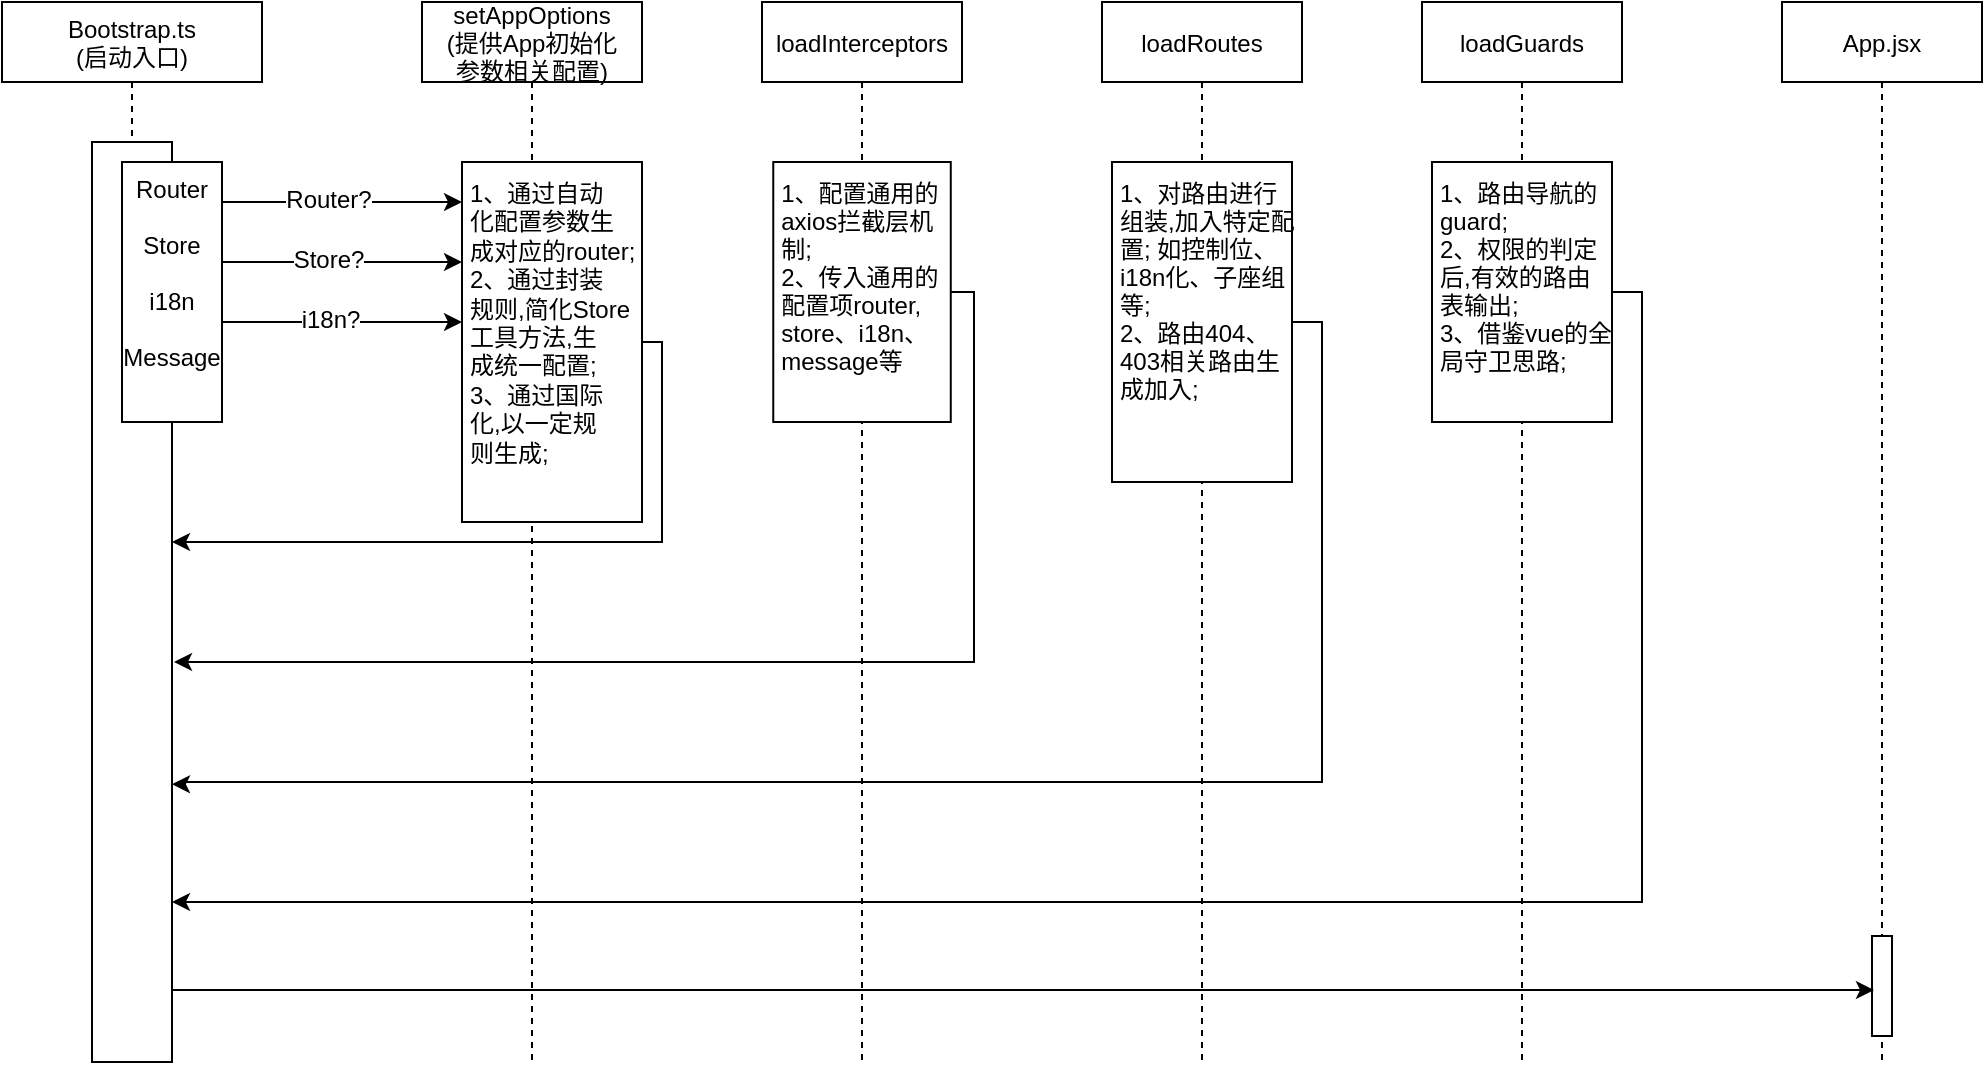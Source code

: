 <mxfile version="14.7.6" type="github">
  <diagram id="kgpKYQtTHZ0yAKxKKP6v" name="Page-1">
    <mxGraphModel dx="1426" dy="845" grid="1" gridSize="10" guides="1" tooltips="1" connect="1" arrows="1" fold="1" page="0" pageScale="1" pageWidth="850" pageHeight="1100" math="0" shadow="0">
      <root>
        <mxCell id="0" />
        <mxCell id="1" parent="0" />
        <mxCell id="3nuBFxr9cyL0pnOWT2aG-1" value="Bootstrap.ts&#xa;(启动入口)" style="shape=umlLifeline;perimeter=lifelinePerimeter;container=1;collapsible=0;recursiveResize=0;rounded=0;shadow=0;strokeWidth=1;" parent="1" vertex="1">
          <mxGeometry x="90" y="80" width="130" height="530" as="geometry" />
        </mxCell>
        <mxCell id="3nuBFxr9cyL0pnOWT2aG-2" value="" style="points=[];perimeter=orthogonalPerimeter;rounded=0;shadow=0;strokeWidth=1;" parent="3nuBFxr9cyL0pnOWT2aG-1" vertex="1">
          <mxGeometry x="45" y="70" width="40" height="460" as="geometry" />
        </mxCell>
        <mxCell id="3nuBFxr9cyL0pnOWT2aG-4" value="Router&#xa;&#xa;Store&#xa;&#xa;i18n&#xa;&#xa;Message" style="points=[];perimeter=orthogonalPerimeter;rounded=0;shadow=0;strokeWidth=1;verticalAlign=top;" parent="3nuBFxr9cyL0pnOWT2aG-1" vertex="1">
          <mxGeometry x="60" y="80" width="50" height="130" as="geometry" />
        </mxCell>
        <mxCell id="3nuBFxr9cyL0pnOWT2aG-5" value="setAppOptions&#xa;(提供App初始化&#xa;参数相关配置)" style="shape=umlLifeline;perimeter=lifelinePerimeter;container=1;collapsible=0;recursiveResize=0;rounded=0;shadow=0;strokeWidth=1;" parent="1" vertex="1">
          <mxGeometry x="300" y="80" width="110" height="530" as="geometry" />
        </mxCell>
        <mxCell id="3nuBFxr9cyL0pnOWT2aG-6" value="1、通过自动&lt;br&gt;化配置参数生&lt;br&gt;成对应的router;&lt;br&gt;2、通过封装&lt;br&gt;规则,简化Store&lt;br&gt;工具方法,生&lt;br&gt;成统一配置;&lt;br&gt;3、通过国际&lt;br&gt;化,以一定规&lt;br&gt;则生成;&lt;br&gt;" style="points=[];perimeter=orthogonalPerimeter;rounded=0;shadow=0;strokeWidth=1;align=left;verticalAlign=top;whiteSpace=wrap;html=1;spacingLeft=2;spacingTop=2;spacingRight=2;" parent="3nuBFxr9cyL0pnOWT2aG-5" vertex="1">
          <mxGeometry x="20" y="80" width="90" height="180" as="geometry" />
        </mxCell>
        <mxCell id="53EMeyGauOTB7f6ot8U0-3" value="loadInterceptors" style="shape=umlLifeline;perimeter=lifelinePerimeter;container=1;collapsible=0;recursiveResize=0;rounded=0;shadow=0;strokeWidth=1;" vertex="1" parent="1">
          <mxGeometry x="470" y="80" width="100" height="530" as="geometry" />
        </mxCell>
        <mxCell id="53EMeyGauOTB7f6ot8U0-4" value="1、配置通用的&#xa;axios拦截层机&#xa;制;&#xa;2、传入通用的&#xa;配置项router,&#xa;store、i18n、&#xa;message等" style="points=[];perimeter=orthogonalPerimeter;rounded=0;shadow=0;strokeWidth=1;align=left;verticalAlign=top;spacingTop=2;spacingLeft=2;spacingRight=2;" vertex="1" parent="53EMeyGauOTB7f6ot8U0-3">
          <mxGeometry x="5.63" y="80" width="88.75" height="130" as="geometry" />
        </mxCell>
        <mxCell id="53EMeyGauOTB7f6ot8U0-5" value="loadRoutes" style="shape=umlLifeline;perimeter=lifelinePerimeter;container=1;collapsible=0;recursiveResize=0;rounded=0;shadow=0;strokeWidth=1;" vertex="1" parent="1">
          <mxGeometry x="640" y="80" width="100" height="530" as="geometry" />
        </mxCell>
        <mxCell id="53EMeyGauOTB7f6ot8U0-6" value="1、对路由进行&#xa;组装,加入特定配&#xa;置; 如控制位、&#xa;i18n化、子座组&#xa;等;&#xa;2、路由404、&#xa;403相关路由生&#xa;成加入;" style="points=[];perimeter=orthogonalPerimeter;rounded=0;shadow=0;strokeWidth=1;align=left;verticalAlign=top;spacingTop=2;spacingLeft=2;spacingRight=2;" vertex="1" parent="53EMeyGauOTB7f6ot8U0-5">
          <mxGeometry x="5" y="80" width="90" height="160" as="geometry" />
        </mxCell>
        <mxCell id="53EMeyGauOTB7f6ot8U0-7" value="loadGuards" style="shape=umlLifeline;perimeter=lifelinePerimeter;container=1;collapsible=0;recursiveResize=0;rounded=0;shadow=0;strokeWidth=1;" vertex="1" parent="1">
          <mxGeometry x="800" y="80" width="100" height="530" as="geometry" />
        </mxCell>
        <mxCell id="53EMeyGauOTB7f6ot8U0-8" value="1、路由导航的&#xa;guard;&#xa;2、权限的判定&#xa;后,有效的路由&#xa;表输出;&#xa;3、借鉴vue的全&#xa;局守卫思路;" style="points=[];perimeter=orthogonalPerimeter;rounded=0;shadow=0;strokeWidth=1;align=left;verticalAlign=top;spacingTop=2;spacingLeft=2;spacingRight=2;" vertex="1" parent="53EMeyGauOTB7f6ot8U0-7">
          <mxGeometry x="5" y="80" width="90" height="130" as="geometry" />
        </mxCell>
        <mxCell id="53EMeyGauOTB7f6ot8U0-10" style="edgeStyle=orthogonalEdgeStyle;rounded=0;orthogonalLoop=1;jettySize=auto;html=1;" edge="1" parent="1" source="3nuBFxr9cyL0pnOWT2aG-4">
          <mxGeometry relative="1" as="geometry">
            <mxPoint x="320" y="180" as="targetPoint" />
            <Array as="points">
              <mxPoint x="270" y="180" />
              <mxPoint x="270" y="180" />
            </Array>
          </mxGeometry>
        </mxCell>
        <mxCell id="53EMeyGauOTB7f6ot8U0-11" value="&lt;span style=&quot;font-size: 12px&quot;&gt;Router?&lt;/span&gt;" style="edgeLabel;html=1;align=center;verticalAlign=middle;resizable=0;points=[];" vertex="1" connectable="0" parent="53EMeyGauOTB7f6ot8U0-10">
          <mxGeometry x="-0.117" y="1" relative="1" as="geometry">
            <mxPoint as="offset" />
          </mxGeometry>
        </mxCell>
        <mxCell id="53EMeyGauOTB7f6ot8U0-12" style="edgeStyle=orthogonalEdgeStyle;rounded=0;orthogonalLoop=1;jettySize=auto;html=1;" edge="1" parent="1">
          <mxGeometry relative="1" as="geometry">
            <mxPoint x="200" y="210" as="sourcePoint" />
            <mxPoint x="320" y="210" as="targetPoint" />
            <Array as="points">
              <mxPoint x="270" y="210" />
              <mxPoint x="270" y="210" />
            </Array>
          </mxGeometry>
        </mxCell>
        <mxCell id="53EMeyGauOTB7f6ot8U0-13" value="&lt;span style=&quot;font-size: 12px&quot;&gt;Store?&lt;/span&gt;" style="edgeLabel;html=1;align=center;verticalAlign=middle;resizable=0;points=[];" vertex="1" connectable="0" parent="53EMeyGauOTB7f6ot8U0-12">
          <mxGeometry x="-0.117" y="1" relative="1" as="geometry">
            <mxPoint as="offset" />
          </mxGeometry>
        </mxCell>
        <mxCell id="53EMeyGauOTB7f6ot8U0-14" style="edgeStyle=orthogonalEdgeStyle;rounded=0;orthogonalLoop=1;jettySize=auto;html=1;" edge="1" parent="1">
          <mxGeometry relative="1" as="geometry">
            <mxPoint x="200" y="240" as="sourcePoint" />
            <mxPoint x="320" y="240" as="targetPoint" />
            <Array as="points">
              <mxPoint x="270" y="240" />
              <mxPoint x="270" y="240" />
            </Array>
          </mxGeometry>
        </mxCell>
        <mxCell id="53EMeyGauOTB7f6ot8U0-15" value="&lt;span style=&quot;font-size: 12px&quot;&gt;i18n?&lt;/span&gt;" style="edgeLabel;html=1;align=center;verticalAlign=middle;resizable=0;points=[];" vertex="1" connectable="0" parent="53EMeyGauOTB7f6ot8U0-14">
          <mxGeometry x="-0.117" y="1" relative="1" as="geometry">
            <mxPoint x="1" as="offset" />
          </mxGeometry>
        </mxCell>
        <mxCell id="53EMeyGauOTB7f6ot8U0-16" style="edgeStyle=orthogonalEdgeStyle;rounded=0;orthogonalLoop=1;jettySize=auto;html=1;jumpStyle=arc;" edge="1" parent="1" source="3nuBFxr9cyL0pnOWT2aG-6" target="3nuBFxr9cyL0pnOWT2aG-2">
          <mxGeometry relative="1" as="geometry">
            <Array as="points">
              <mxPoint x="420" y="250" />
              <mxPoint x="420" y="350" />
            </Array>
          </mxGeometry>
        </mxCell>
        <mxCell id="53EMeyGauOTB7f6ot8U0-17" style="edgeStyle=orthogonalEdgeStyle;rounded=0;jumpStyle=arc;orthogonalLoop=1;jettySize=auto;html=1;" edge="1" parent="1" source="53EMeyGauOTB7f6ot8U0-4">
          <mxGeometry relative="1" as="geometry">
            <mxPoint x="570" y="225" as="sourcePoint" />
            <mxPoint x="176" y="410" as="targetPoint" />
            <Array as="points">
              <mxPoint x="576" y="225" />
              <mxPoint x="576" y="410" />
              <mxPoint x="176" y="410" />
            </Array>
          </mxGeometry>
        </mxCell>
        <mxCell id="53EMeyGauOTB7f6ot8U0-19" style="edgeStyle=orthogonalEdgeStyle;rounded=0;jumpStyle=arc;orthogonalLoop=1;jettySize=auto;html=1;entryX=1;entryY=0.698;entryDx=0;entryDy=0;entryPerimeter=0;" edge="1" parent="1" source="53EMeyGauOTB7f6ot8U0-6" target="3nuBFxr9cyL0pnOWT2aG-2">
          <mxGeometry relative="1" as="geometry">
            <Array as="points">
              <mxPoint x="750" y="240" />
              <mxPoint x="750" y="470" />
              <mxPoint x="179" y="470" />
              <mxPoint x="179" y="471" />
            </Array>
          </mxGeometry>
        </mxCell>
        <mxCell id="53EMeyGauOTB7f6ot8U0-20" style="edgeStyle=orthogonalEdgeStyle;rounded=0;jumpStyle=arc;orthogonalLoop=1;jettySize=auto;html=1;entryX=1;entryY=0.826;entryDx=0;entryDy=0;entryPerimeter=0;" edge="1" parent="1" source="53EMeyGauOTB7f6ot8U0-8" target="3nuBFxr9cyL0pnOWT2aG-2">
          <mxGeometry relative="1" as="geometry">
            <Array as="points">
              <mxPoint x="910" y="225" />
              <mxPoint x="910" y="530" />
            </Array>
          </mxGeometry>
        </mxCell>
        <mxCell id="53EMeyGauOTB7f6ot8U0-21" value="App.jsx" style="shape=umlLifeline;perimeter=lifelinePerimeter;container=1;collapsible=0;recursiveResize=0;rounded=0;shadow=0;strokeWidth=1;" vertex="1" parent="1">
          <mxGeometry x="980" y="80" width="100" height="530" as="geometry" />
        </mxCell>
        <mxCell id="53EMeyGauOTB7f6ot8U0-22" value="" style="points=[];perimeter=orthogonalPerimeter;rounded=0;shadow=0;strokeWidth=1;align=left;verticalAlign=top;spacingTop=2;spacingLeft=2;spacingRight=2;" vertex="1" parent="53EMeyGauOTB7f6ot8U0-21">
          <mxGeometry x="45" y="467" width="10" height="50" as="geometry" />
        </mxCell>
        <mxCell id="53EMeyGauOTB7f6ot8U0-23" style="edgeStyle=orthogonalEdgeStyle;rounded=0;jumpStyle=arc;orthogonalLoop=1;jettySize=auto;html=1;entryX=0.1;entryY=0.54;entryDx=0;entryDy=0;entryPerimeter=0;" edge="1" parent="1" source="3nuBFxr9cyL0pnOWT2aG-2" target="53EMeyGauOTB7f6ot8U0-22">
          <mxGeometry relative="1" as="geometry">
            <Array as="points">
              <mxPoint x="400" y="574" />
              <mxPoint x="400" y="574" />
            </Array>
          </mxGeometry>
        </mxCell>
      </root>
    </mxGraphModel>
  </diagram>
</mxfile>

